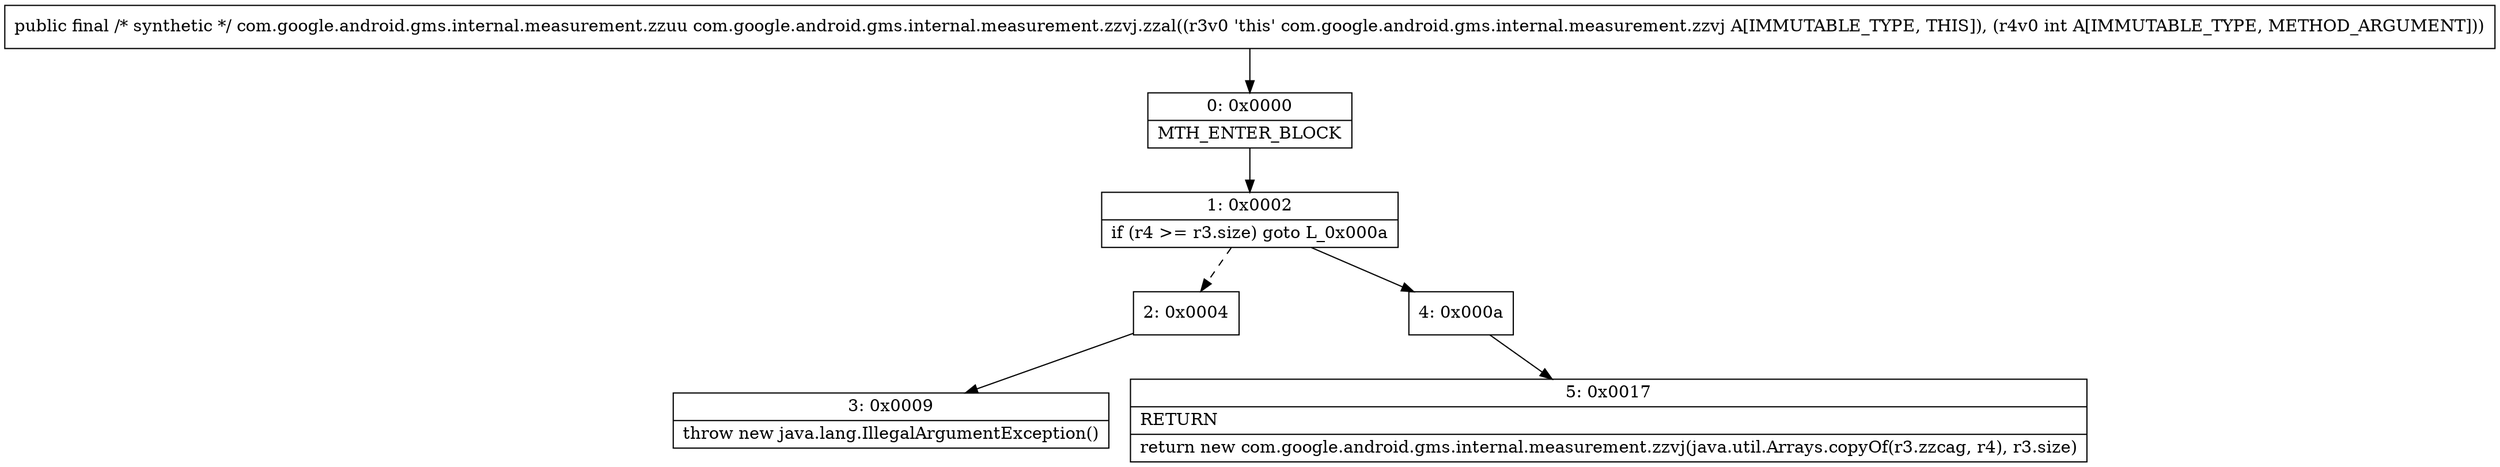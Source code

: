 digraph "CFG forcom.google.android.gms.internal.measurement.zzvj.zzal(I)Lcom\/google\/android\/gms\/internal\/measurement\/zzuu;" {
Node_0 [shape=record,label="{0\:\ 0x0000|MTH_ENTER_BLOCK\l}"];
Node_1 [shape=record,label="{1\:\ 0x0002|if (r4 \>= r3.size) goto L_0x000a\l}"];
Node_2 [shape=record,label="{2\:\ 0x0004}"];
Node_3 [shape=record,label="{3\:\ 0x0009|throw new java.lang.IllegalArgumentException()\l}"];
Node_4 [shape=record,label="{4\:\ 0x000a}"];
Node_5 [shape=record,label="{5\:\ 0x0017|RETURN\l|return new com.google.android.gms.internal.measurement.zzvj(java.util.Arrays.copyOf(r3.zzcag, r4), r3.size)\l}"];
MethodNode[shape=record,label="{public final \/* synthetic *\/ com.google.android.gms.internal.measurement.zzuu com.google.android.gms.internal.measurement.zzvj.zzal((r3v0 'this' com.google.android.gms.internal.measurement.zzvj A[IMMUTABLE_TYPE, THIS]), (r4v0 int A[IMMUTABLE_TYPE, METHOD_ARGUMENT])) }"];
MethodNode -> Node_0;
Node_0 -> Node_1;
Node_1 -> Node_2[style=dashed];
Node_1 -> Node_4;
Node_2 -> Node_3;
Node_4 -> Node_5;
}

